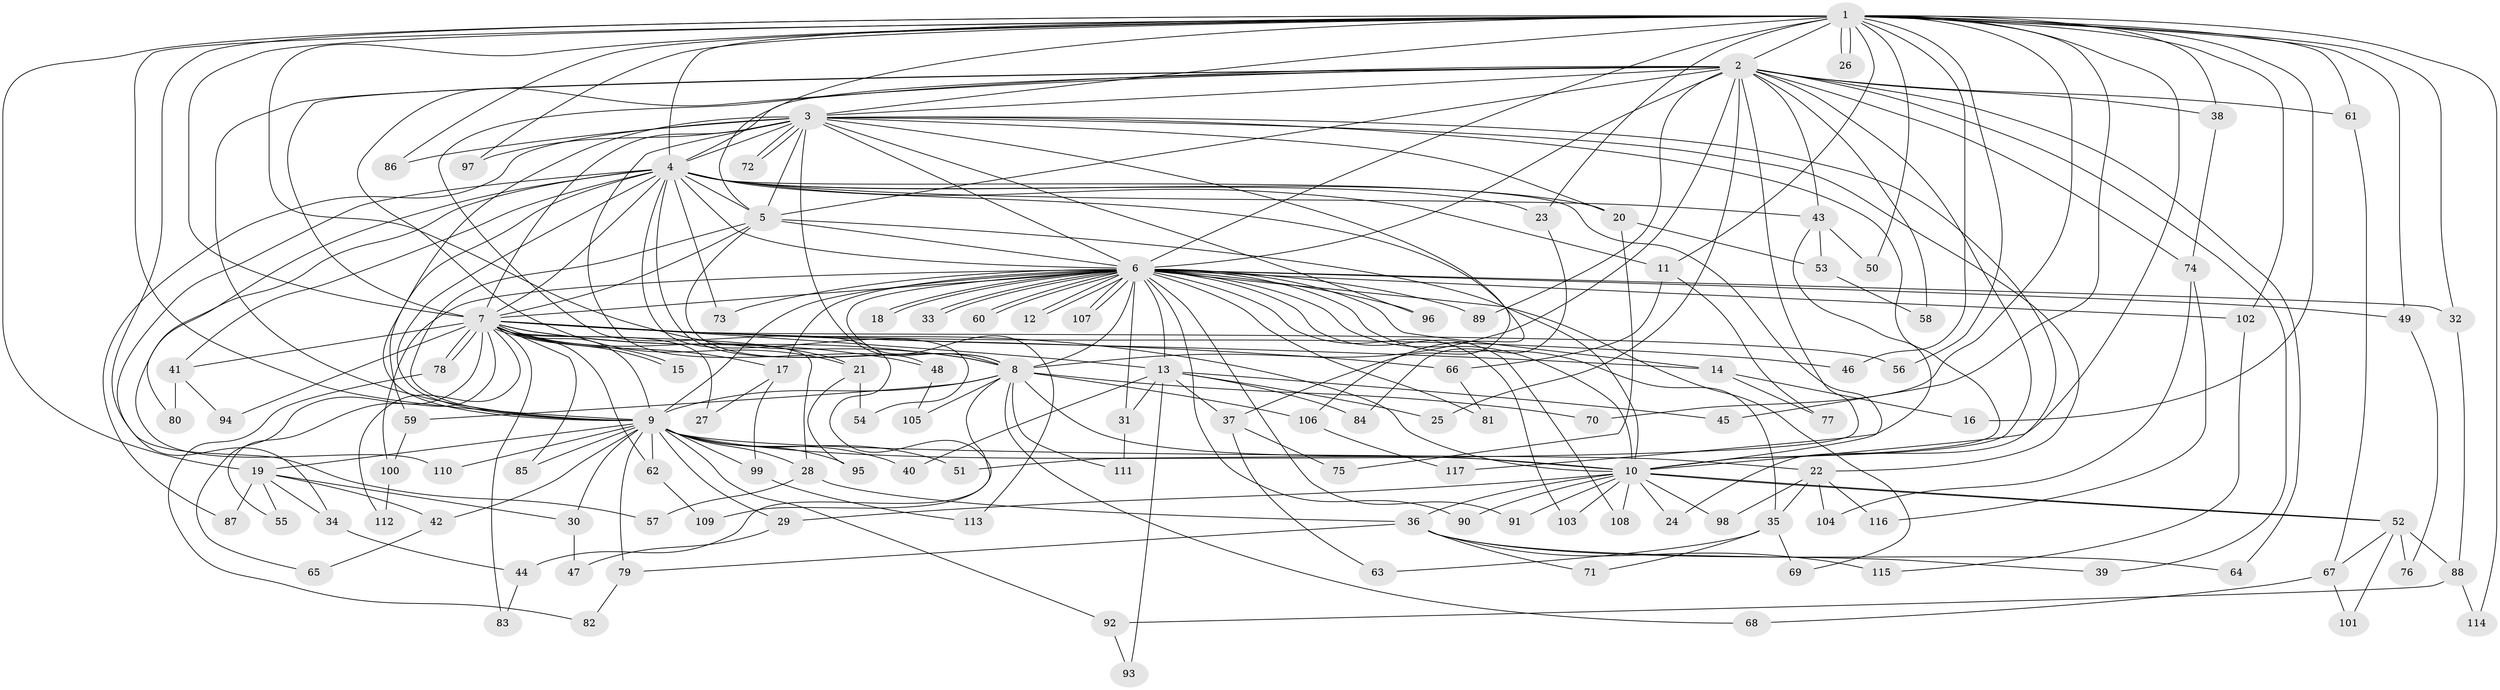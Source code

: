 // coarse degree distribution, {1: 0.42857142857142855, 2: 0.42857142857142855, 3: 0.05714285714285714, 28: 0.02857142857142857, 13: 0.02857142857142857, 12: 0.02857142857142857}
// Generated by graph-tools (version 1.1) at 2025/48/03/04/25 21:48:07]
// undirected, 117 vertices, 259 edges
graph export_dot {
graph [start="1"]
  node [color=gray90,style=filled];
  1;
  2;
  3;
  4;
  5;
  6;
  7;
  8;
  9;
  10;
  11;
  12;
  13;
  14;
  15;
  16;
  17;
  18;
  19;
  20;
  21;
  22;
  23;
  24;
  25;
  26;
  27;
  28;
  29;
  30;
  31;
  32;
  33;
  34;
  35;
  36;
  37;
  38;
  39;
  40;
  41;
  42;
  43;
  44;
  45;
  46;
  47;
  48;
  49;
  50;
  51;
  52;
  53;
  54;
  55;
  56;
  57;
  58;
  59;
  60;
  61;
  62;
  63;
  64;
  65;
  66;
  67;
  68;
  69;
  70;
  71;
  72;
  73;
  74;
  75;
  76;
  77;
  78;
  79;
  80;
  81;
  82;
  83;
  84;
  85;
  86;
  87;
  88;
  89;
  90;
  91;
  92;
  93;
  94;
  95;
  96;
  97;
  98;
  99;
  100;
  101;
  102;
  103;
  104;
  105;
  106;
  107;
  108;
  109;
  110;
  111;
  112;
  113;
  114;
  115;
  116;
  117;
  1 -- 2;
  1 -- 3;
  1 -- 4;
  1 -- 5;
  1 -- 6;
  1 -- 7;
  1 -- 8;
  1 -- 9;
  1 -- 10;
  1 -- 11;
  1 -- 16;
  1 -- 19;
  1 -- 23;
  1 -- 26;
  1 -- 26;
  1 -- 32;
  1 -- 34;
  1 -- 38;
  1 -- 45;
  1 -- 46;
  1 -- 49;
  1 -- 50;
  1 -- 56;
  1 -- 61;
  1 -- 70;
  1 -- 86;
  1 -- 97;
  1 -- 102;
  1 -- 114;
  2 -- 3;
  2 -- 4;
  2 -- 5;
  2 -- 6;
  2 -- 7;
  2 -- 8;
  2 -- 9;
  2 -- 10;
  2 -- 21;
  2 -- 25;
  2 -- 38;
  2 -- 39;
  2 -- 43;
  2 -- 44;
  2 -- 51;
  2 -- 58;
  2 -- 61;
  2 -- 64;
  2 -- 74;
  2 -- 89;
  3 -- 4;
  3 -- 5;
  3 -- 6;
  3 -- 7;
  3 -- 8;
  3 -- 9;
  3 -- 10;
  3 -- 20;
  3 -- 22;
  3 -- 24;
  3 -- 37;
  3 -- 48;
  3 -- 72;
  3 -- 72;
  3 -- 86;
  3 -- 87;
  3 -- 96;
  3 -- 97;
  4 -- 5;
  4 -- 6;
  4 -- 7;
  4 -- 8;
  4 -- 9;
  4 -- 10;
  4 -- 11;
  4 -- 20;
  4 -- 23;
  4 -- 41;
  4 -- 43;
  4 -- 54;
  4 -- 57;
  4 -- 59;
  4 -- 73;
  4 -- 80;
  4 -- 106;
  4 -- 110;
  5 -- 6;
  5 -- 7;
  5 -- 8;
  5 -- 9;
  5 -- 10;
  6 -- 7;
  6 -- 8;
  6 -- 9;
  6 -- 10;
  6 -- 12;
  6 -- 12;
  6 -- 13;
  6 -- 14;
  6 -- 17;
  6 -- 18;
  6 -- 18;
  6 -- 31;
  6 -- 32;
  6 -- 33;
  6 -- 33;
  6 -- 35;
  6 -- 49;
  6 -- 60;
  6 -- 60;
  6 -- 69;
  6 -- 73;
  6 -- 81;
  6 -- 89;
  6 -- 90;
  6 -- 91;
  6 -- 96;
  6 -- 100;
  6 -- 102;
  6 -- 103;
  6 -- 107;
  6 -- 107;
  6 -- 108;
  6 -- 113;
  7 -- 8;
  7 -- 9;
  7 -- 10;
  7 -- 13;
  7 -- 14;
  7 -- 15;
  7 -- 15;
  7 -- 17;
  7 -- 21;
  7 -- 27;
  7 -- 28;
  7 -- 41;
  7 -- 46;
  7 -- 48;
  7 -- 55;
  7 -- 56;
  7 -- 62;
  7 -- 65;
  7 -- 66;
  7 -- 78;
  7 -- 78;
  7 -- 83;
  7 -- 85;
  7 -- 94;
  7 -- 112;
  8 -- 9;
  8 -- 10;
  8 -- 59;
  8 -- 68;
  8 -- 70;
  8 -- 105;
  8 -- 106;
  8 -- 109;
  8 -- 111;
  9 -- 10;
  9 -- 19;
  9 -- 22;
  9 -- 28;
  9 -- 29;
  9 -- 30;
  9 -- 40;
  9 -- 42;
  9 -- 51;
  9 -- 62;
  9 -- 79;
  9 -- 85;
  9 -- 92;
  9 -- 95;
  9 -- 99;
  9 -- 110;
  10 -- 24;
  10 -- 29;
  10 -- 36;
  10 -- 52;
  10 -- 52;
  10 -- 90;
  10 -- 91;
  10 -- 98;
  10 -- 103;
  10 -- 108;
  11 -- 66;
  11 -- 77;
  13 -- 25;
  13 -- 31;
  13 -- 37;
  13 -- 40;
  13 -- 45;
  13 -- 84;
  13 -- 93;
  14 -- 16;
  14 -- 77;
  17 -- 27;
  17 -- 99;
  19 -- 30;
  19 -- 34;
  19 -- 42;
  19 -- 55;
  19 -- 87;
  20 -- 53;
  20 -- 75;
  21 -- 54;
  21 -- 95;
  22 -- 35;
  22 -- 98;
  22 -- 104;
  22 -- 116;
  23 -- 84;
  28 -- 36;
  28 -- 57;
  29 -- 47;
  30 -- 47;
  31 -- 111;
  32 -- 88;
  34 -- 44;
  35 -- 63;
  35 -- 69;
  35 -- 71;
  36 -- 39;
  36 -- 64;
  36 -- 71;
  36 -- 79;
  36 -- 115;
  37 -- 63;
  37 -- 75;
  38 -- 74;
  41 -- 80;
  41 -- 94;
  42 -- 65;
  43 -- 50;
  43 -- 53;
  43 -- 117;
  44 -- 83;
  48 -- 105;
  49 -- 76;
  52 -- 67;
  52 -- 76;
  52 -- 88;
  52 -- 101;
  53 -- 58;
  59 -- 100;
  61 -- 67;
  62 -- 109;
  66 -- 81;
  67 -- 68;
  67 -- 101;
  74 -- 104;
  74 -- 116;
  78 -- 82;
  79 -- 82;
  88 -- 92;
  88 -- 114;
  92 -- 93;
  99 -- 113;
  100 -- 112;
  102 -- 115;
  106 -- 117;
}
